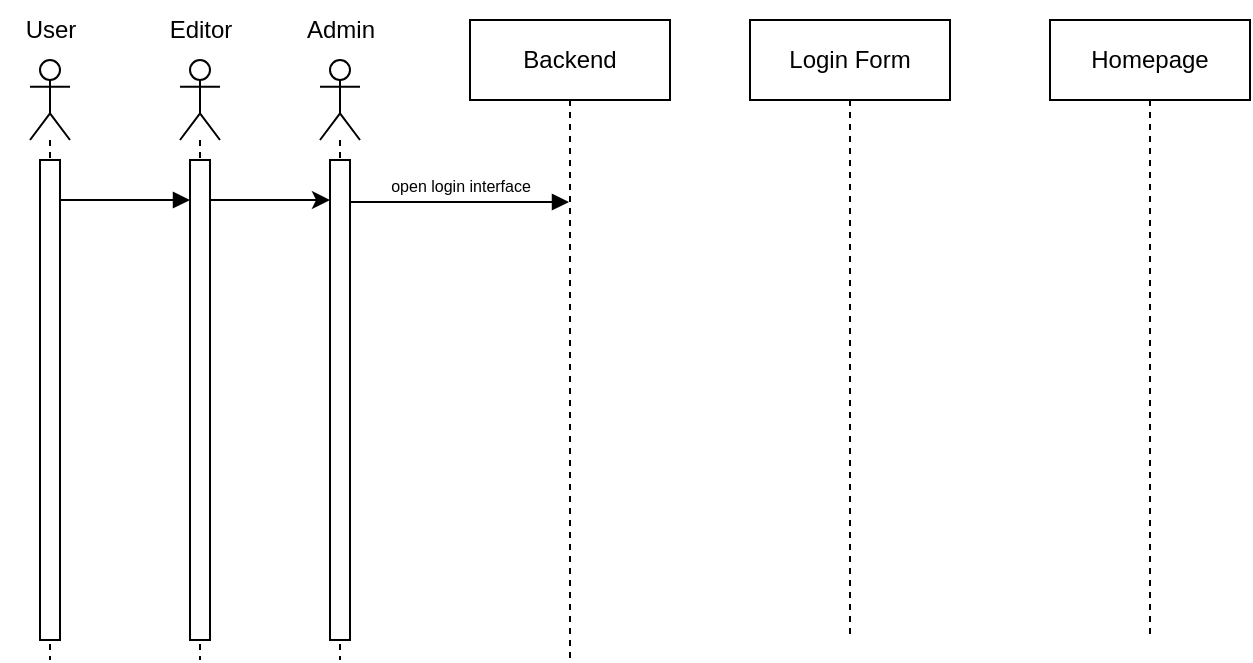 <mxfile version="22.1.21" type="github">
  <diagram name="Page-1" id="2YBvvXClWsGukQMizWep">
    <mxGraphModel dx="681" dy="433" grid="1" gridSize="10" guides="1" tooltips="1" connect="1" arrows="1" fold="1" page="1" pageScale="1" pageWidth="850" pageHeight="1100" math="0" shadow="0">
      <root>
        <mxCell id="0" />
        <mxCell id="1" parent="0" />
        <mxCell id="wDC7j1Ii6SPYEv_Nfl-J-1" value="" style="shape=umlLifeline;perimeter=lifelinePerimeter;whiteSpace=wrap;html=1;container=1;dropTarget=0;collapsible=0;recursiveResize=0;outlineConnect=0;portConstraint=eastwest;newEdgeStyle={&quot;curved&quot;:0,&quot;rounded&quot;:0};participant=umlActor;" vertex="1" parent="1">
          <mxGeometry x="310" y="80" width="20" height="300" as="geometry" />
        </mxCell>
        <mxCell id="wDC7j1Ii6SPYEv_Nfl-J-14" value="" style="html=1;points=[[0,0,0,0,5],[0,1,0,0,-5],[1,0,0,0,5],[1,1,0,0,-5]];perimeter=orthogonalPerimeter;outlineConnect=0;targetShapes=umlLifeline;portConstraint=eastwest;newEdgeStyle={&quot;curved&quot;:0,&quot;rounded&quot;:0};" vertex="1" parent="wDC7j1Ii6SPYEv_Nfl-J-1">
          <mxGeometry x="5" y="50" width="10" height="240" as="geometry" />
        </mxCell>
        <mxCell id="wDC7j1Ii6SPYEv_Nfl-J-2" value="User" style="text;html=1;align=center;verticalAlign=middle;resizable=0;points=[];autosize=1;strokeColor=none;fillColor=none;" vertex="1" parent="1">
          <mxGeometry x="295" y="50" width="50" height="30" as="geometry" />
        </mxCell>
        <mxCell id="wDC7j1Ii6SPYEv_Nfl-J-3" value="" style="shape=umlLifeline;perimeter=lifelinePerimeter;whiteSpace=wrap;html=1;container=1;dropTarget=0;collapsible=0;recursiveResize=0;outlineConnect=0;portConstraint=eastwest;newEdgeStyle={&quot;curved&quot;:0,&quot;rounded&quot;:0};participant=umlActor;" vertex="1" parent="1">
          <mxGeometry x="385" y="80" width="20" height="300" as="geometry" />
        </mxCell>
        <mxCell id="wDC7j1Ii6SPYEv_Nfl-J-15" value="" style="html=1;points=[[0,0,0,0,5],[0,1,0,0,-5],[1,0,0,0,5],[1,1,0,0,-5]];perimeter=orthogonalPerimeter;outlineConnect=0;targetShapes=umlLifeline;portConstraint=eastwest;newEdgeStyle={&quot;curved&quot;:0,&quot;rounded&quot;:0};" vertex="1" parent="wDC7j1Ii6SPYEv_Nfl-J-3">
          <mxGeometry x="5" y="50" width="10" height="240" as="geometry" />
        </mxCell>
        <mxCell id="wDC7j1Ii6SPYEv_Nfl-J-4" value="Editor" style="text;html=1;align=center;verticalAlign=middle;resizable=0;points=[];autosize=1;strokeColor=none;fillColor=none;" vertex="1" parent="1">
          <mxGeometry x="370" y="50" width="50" height="30" as="geometry" />
        </mxCell>
        <mxCell id="wDC7j1Ii6SPYEv_Nfl-J-7" value="" style="shape=umlLifeline;perimeter=lifelinePerimeter;whiteSpace=wrap;html=1;container=1;dropTarget=0;collapsible=0;recursiveResize=0;outlineConnect=0;portConstraint=eastwest;newEdgeStyle={&quot;curved&quot;:0,&quot;rounded&quot;:0};participant=umlActor;" vertex="1" parent="1">
          <mxGeometry x="455" y="80" width="20" height="300" as="geometry" />
        </mxCell>
        <mxCell id="wDC7j1Ii6SPYEv_Nfl-J-16" value="" style="html=1;points=[[0,0,0,0,5],[0,1,0,0,-5],[1,0,0,0,5],[1,1,0,0,-5]];perimeter=orthogonalPerimeter;outlineConnect=0;targetShapes=umlLifeline;portConstraint=eastwest;newEdgeStyle={&quot;curved&quot;:0,&quot;rounded&quot;:0};" vertex="1" parent="wDC7j1Ii6SPYEv_Nfl-J-7">
          <mxGeometry x="5" y="50" width="10" height="240" as="geometry" />
        </mxCell>
        <mxCell id="wDC7j1Ii6SPYEv_Nfl-J-8" value="Admin" style="text;html=1;align=center;verticalAlign=middle;resizable=0;points=[];autosize=1;strokeColor=none;fillColor=none;" vertex="1" parent="1">
          <mxGeometry x="435" y="50" width="60" height="30" as="geometry" />
        </mxCell>
        <mxCell id="wDC7j1Ii6SPYEv_Nfl-J-9" value="Backend" style="shape=umlLifeline;perimeter=lifelinePerimeter;whiteSpace=wrap;html=1;container=1;dropTarget=0;collapsible=0;recursiveResize=0;outlineConnect=0;portConstraint=eastwest;newEdgeStyle={&quot;curved&quot;:0,&quot;rounded&quot;:0};" vertex="1" parent="1">
          <mxGeometry x="530" y="60" width="100" height="320" as="geometry" />
        </mxCell>
        <mxCell id="wDC7j1Ii6SPYEv_Nfl-J-10" value="Homepage" style="shape=umlLifeline;perimeter=lifelinePerimeter;whiteSpace=wrap;html=1;container=1;dropTarget=0;collapsible=0;recursiveResize=0;outlineConnect=0;portConstraint=eastwest;newEdgeStyle={&quot;curved&quot;:0,&quot;rounded&quot;:0};" vertex="1" parent="1">
          <mxGeometry x="820" y="60" width="100" height="310" as="geometry" />
        </mxCell>
        <mxCell id="wDC7j1Ii6SPYEv_Nfl-J-11" value="Login Form" style="shape=umlLifeline;perimeter=lifelinePerimeter;whiteSpace=wrap;html=1;container=1;dropTarget=0;collapsible=0;recursiveResize=0;outlineConnect=0;portConstraint=eastwest;newEdgeStyle={&quot;curved&quot;:0,&quot;rounded&quot;:0};" vertex="1" parent="1">
          <mxGeometry x="670" y="60" width="100" height="310" as="geometry" />
        </mxCell>
        <mxCell id="wDC7j1Ii6SPYEv_Nfl-J-17" value="" style="html=1;verticalAlign=bottom;endArrow=block;curved=0;rounded=0;" edge="1" parent="1" source="wDC7j1Ii6SPYEv_Nfl-J-14">
          <mxGeometry x="-0.001" width="80" relative="1" as="geometry">
            <mxPoint x="320.21" y="150" as="sourcePoint" />
            <mxPoint x="390" y="150" as="targetPoint" />
            <mxPoint as="offset" />
          </mxGeometry>
        </mxCell>
        <mxCell id="wDC7j1Ii6SPYEv_Nfl-J-19" value="" style="edgeStyle=orthogonalEdgeStyle;rounded=0;orthogonalLoop=1;jettySize=auto;html=1;curved=0;" edge="1" parent="1" source="wDC7j1Ii6SPYEv_Nfl-J-15" target="wDC7j1Ii6SPYEv_Nfl-J-16">
          <mxGeometry relative="1" as="geometry">
            <Array as="points">
              <mxPoint x="430" y="150" />
              <mxPoint x="430" y="150" />
            </Array>
          </mxGeometry>
        </mxCell>
        <mxCell id="wDC7j1Ii6SPYEv_Nfl-J-22" value="&lt;font style=&quot;font-size: 8px;&quot;&gt;open login interface&lt;/font&gt;" style="html=1;verticalAlign=bottom;endArrow=block;curved=0;rounded=0;" edge="1" parent="1">
          <mxGeometry width="80" relative="1" as="geometry">
            <mxPoint x="470" y="151" as="sourcePoint" />
            <mxPoint x="579.5" y="151" as="targetPoint" />
            <mxPoint as="offset" />
          </mxGeometry>
        </mxCell>
      </root>
    </mxGraphModel>
  </diagram>
</mxfile>
